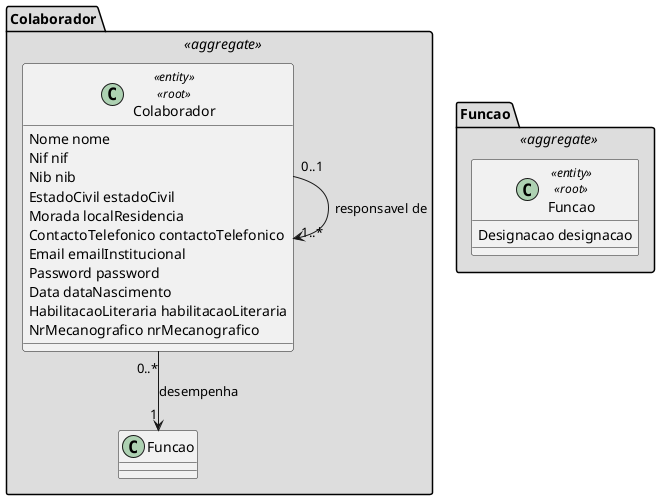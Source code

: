@startuml

package "Colaborador" <<aggregate>> #DDDDDD {

    class Colaborador <<entity>> <<root>> {
        Nome nome
        Nif nif
        Nib nib
        EstadoCivil estadoCivil
        Morada localResidencia
        ContactoTelefonico contactoTelefonico
        Email emailInstitucional
        Password password
        Data dataNascimento
        HabilitacaoLiteraria habilitacaoLiteraria
        NrMecanografico nrMecanografico
    }    

    Colaborador "0..*" --> "1" Funcao : "desempenha"
    Colaborador "0..1" --> "1..*" Colaborador : "responsavel de"
}

package "Funcao" <<aggregate>> #DDDDDD {

    class Funcao <<entity>> <<root>>{
        Designacao designacao
    }
}

@enduml